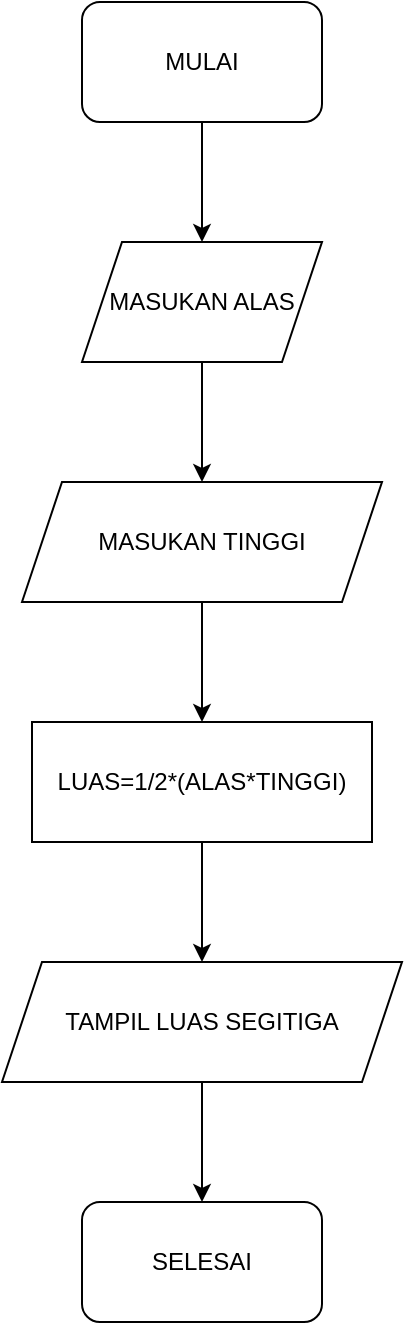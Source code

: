 <mxfile version="22.0.4" type="github">
  <diagram id="C5RBs43oDa-KdzZeNtuy" name="Page-1">
    <mxGraphModel dx="501" dy="439" grid="1" gridSize="10" guides="1" tooltips="1" connect="1" arrows="1" fold="1" page="1" pageScale="1" pageWidth="827" pageHeight="1169" math="0" shadow="0">
      <root>
        <mxCell id="WIyWlLk6GJQsqaUBKTNV-0" />
        <mxCell id="WIyWlLk6GJQsqaUBKTNV-1" parent="WIyWlLk6GJQsqaUBKTNV-0" />
        <mxCell id="nRiVwteCVSCjeDl6dpDL-6" value="" style="edgeStyle=orthogonalEdgeStyle;rounded=0;orthogonalLoop=1;jettySize=auto;html=1;" edge="1" parent="WIyWlLk6GJQsqaUBKTNV-1" source="nRiVwteCVSCjeDl6dpDL-0" target="nRiVwteCVSCjeDl6dpDL-1">
          <mxGeometry relative="1" as="geometry" />
        </mxCell>
        <mxCell id="nRiVwteCVSCjeDl6dpDL-0" value="MULAI" style="rounded=1;whiteSpace=wrap;html=1;" vertex="1" parent="WIyWlLk6GJQsqaUBKTNV-1">
          <mxGeometry x="460" y="420" width="120" height="60" as="geometry" />
        </mxCell>
        <mxCell id="nRiVwteCVSCjeDl6dpDL-7" value="" style="edgeStyle=orthogonalEdgeStyle;rounded=0;orthogonalLoop=1;jettySize=auto;html=1;" edge="1" parent="WIyWlLk6GJQsqaUBKTNV-1" source="nRiVwteCVSCjeDl6dpDL-1" target="nRiVwteCVSCjeDl6dpDL-2">
          <mxGeometry relative="1" as="geometry" />
        </mxCell>
        <mxCell id="nRiVwteCVSCjeDl6dpDL-1" value="MASUKAN ALAS" style="shape=parallelogram;perimeter=parallelogramPerimeter;whiteSpace=wrap;html=1;fixedSize=1;" vertex="1" parent="WIyWlLk6GJQsqaUBKTNV-1">
          <mxGeometry x="460" y="540" width="120" height="60" as="geometry" />
        </mxCell>
        <mxCell id="nRiVwteCVSCjeDl6dpDL-8" value="" style="edgeStyle=orthogonalEdgeStyle;rounded=0;orthogonalLoop=1;jettySize=auto;html=1;" edge="1" parent="WIyWlLk6GJQsqaUBKTNV-1" source="nRiVwteCVSCjeDl6dpDL-2" target="nRiVwteCVSCjeDl6dpDL-3">
          <mxGeometry relative="1" as="geometry" />
        </mxCell>
        <mxCell id="nRiVwteCVSCjeDl6dpDL-2" value="MASUKAN TINGGI" style="shape=parallelogram;perimeter=parallelogramPerimeter;whiteSpace=wrap;html=1;fixedSize=1;" vertex="1" parent="WIyWlLk6GJQsqaUBKTNV-1">
          <mxGeometry x="430" y="660" width="180" height="60" as="geometry" />
        </mxCell>
        <mxCell id="nRiVwteCVSCjeDl6dpDL-9" value="" style="edgeStyle=orthogonalEdgeStyle;rounded=0;orthogonalLoop=1;jettySize=auto;html=1;" edge="1" parent="WIyWlLk6GJQsqaUBKTNV-1" source="nRiVwteCVSCjeDl6dpDL-3" target="nRiVwteCVSCjeDl6dpDL-4">
          <mxGeometry relative="1" as="geometry" />
        </mxCell>
        <mxCell id="nRiVwteCVSCjeDl6dpDL-3" value="LUAS=1/2*(ALAS*TINGGI)" style="rounded=0;whiteSpace=wrap;html=1;" vertex="1" parent="WIyWlLk6GJQsqaUBKTNV-1">
          <mxGeometry x="435" y="780" width="170" height="60" as="geometry" />
        </mxCell>
        <mxCell id="nRiVwteCVSCjeDl6dpDL-10" value="" style="edgeStyle=orthogonalEdgeStyle;rounded=0;orthogonalLoop=1;jettySize=auto;html=1;" edge="1" parent="WIyWlLk6GJQsqaUBKTNV-1" source="nRiVwteCVSCjeDl6dpDL-4" target="nRiVwteCVSCjeDl6dpDL-5">
          <mxGeometry relative="1" as="geometry" />
        </mxCell>
        <mxCell id="nRiVwteCVSCjeDl6dpDL-4" value="TAMPIL LUAS SEGITIGA" style="shape=parallelogram;perimeter=parallelogramPerimeter;whiteSpace=wrap;html=1;fixedSize=1;" vertex="1" parent="WIyWlLk6GJQsqaUBKTNV-1">
          <mxGeometry x="420" y="900" width="200" height="60" as="geometry" />
        </mxCell>
        <mxCell id="nRiVwteCVSCjeDl6dpDL-5" value="SELESAI" style="rounded=1;whiteSpace=wrap;html=1;" vertex="1" parent="WIyWlLk6GJQsqaUBKTNV-1">
          <mxGeometry x="460" y="1020" width="120" height="60" as="geometry" />
        </mxCell>
      </root>
    </mxGraphModel>
  </diagram>
</mxfile>
